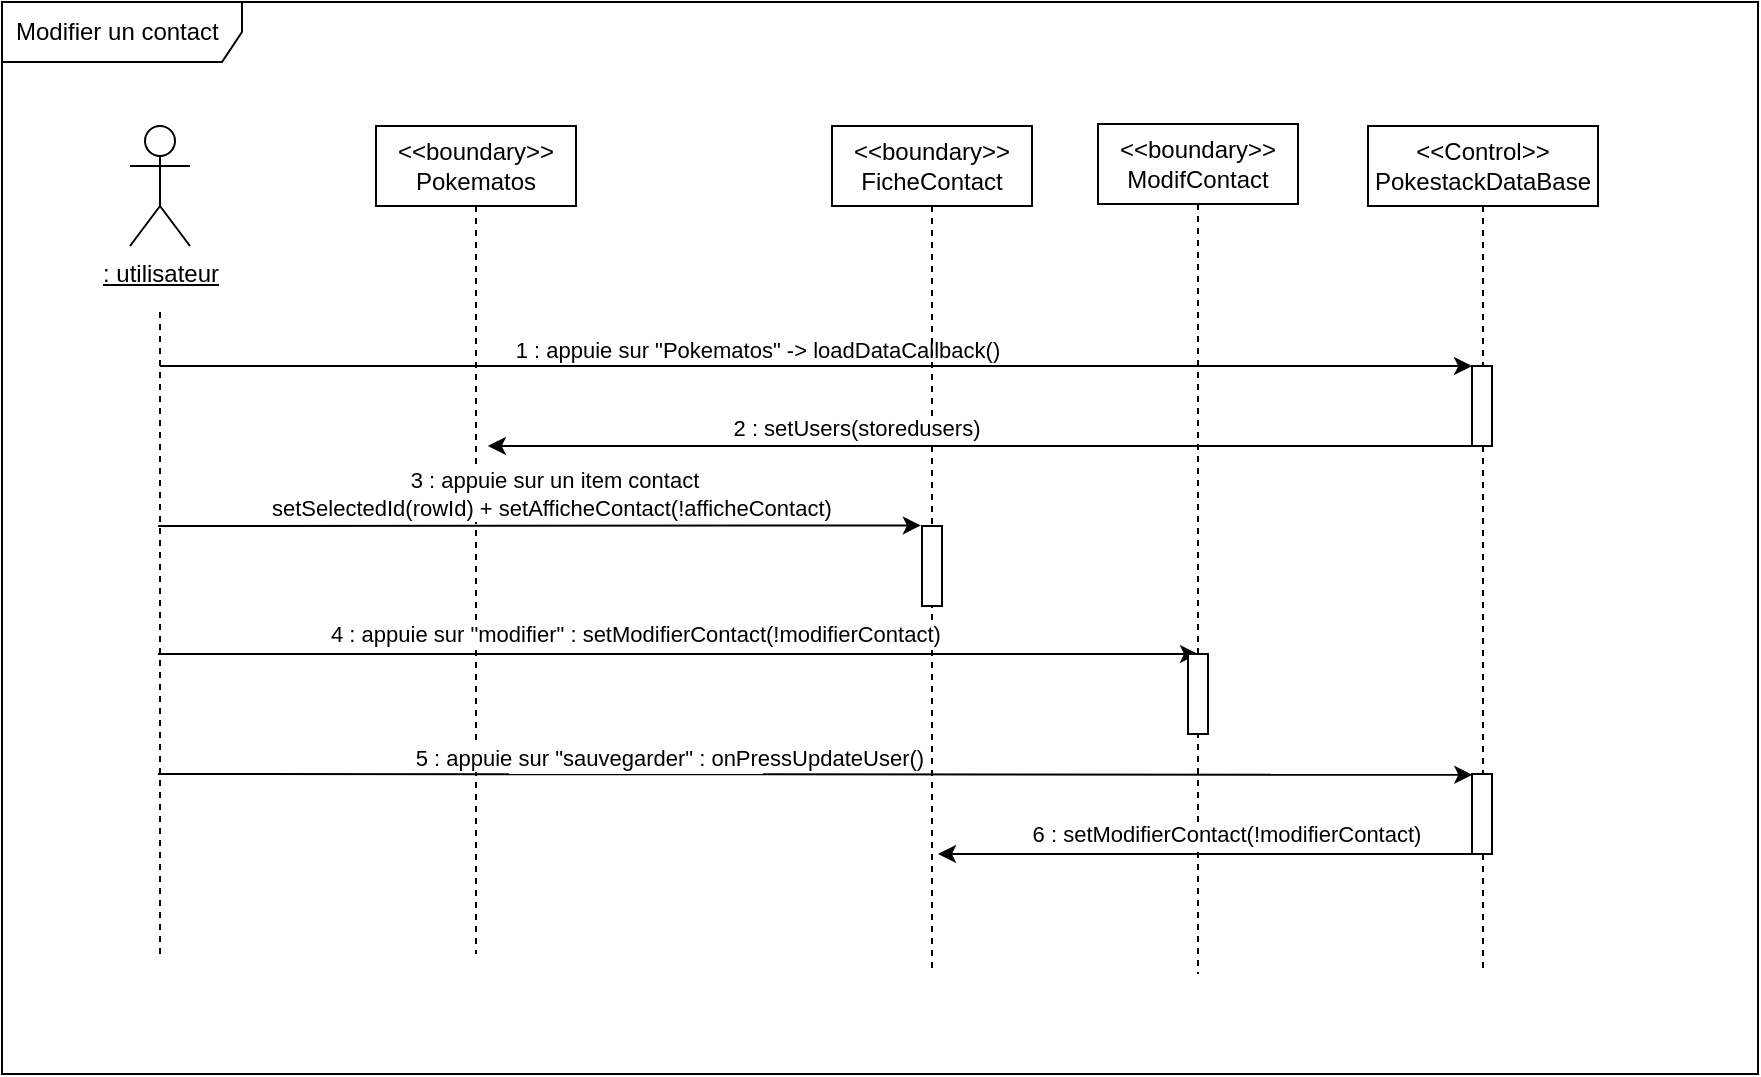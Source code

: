 <mxfile>
    <diagram id="RzKq9KF5NWwgLoKb3BY6" name="Page-1">
        <mxGraphModel dx="289" dy="336" grid="1" gridSize="10" guides="1" tooltips="1" connect="1" arrows="1" fold="1" page="1" pageScale="1" pageWidth="1654" pageHeight="1169" math="0" shadow="0">
            <root>
                <mxCell id="0"/>
                <mxCell id="1" parent="0"/>
                <mxCell id="46" value="Modifier un contact" style="shape=umlFrame;whiteSpace=wrap;html=1;width=120;height=30;boundedLbl=1;verticalAlign=middle;align=left;spacingLeft=5;" parent="1" vertex="1">
                    <mxGeometry x="392" y="354" width="878" height="536" as="geometry"/>
                </mxCell>
                <mxCell id="2" value="&lt;u&gt;: utilisateur&lt;/u&gt;" style="shape=umlActor;verticalLabelPosition=bottom;verticalAlign=top;html=1;" parent="1" vertex="1">
                    <mxGeometry x="456" y="416" width="30" height="60" as="geometry"/>
                </mxCell>
                <mxCell id="3" value="&amp;lt;&amp;lt;boundary&amp;gt;&amp;gt;&lt;br&gt;Pokematos" style="shape=umlLifeline;perimeter=lifelinePerimeter;whiteSpace=wrap;html=1;container=1;collapsible=0;recursiveResize=0;outlineConnect=0;" parent="1" vertex="1">
                    <mxGeometry x="579" y="416" width="100" height="414" as="geometry"/>
                </mxCell>
                <mxCell id="12" value="" style="endArrow=none;dashed=1;html=1;exitX=0.09;exitY=0.888;exitDx=0;exitDy=0;exitPerimeter=0;" parent="1" edge="1" source="46">
                    <mxGeometry width="50" height="50" relative="1" as="geometry">
                        <mxPoint x="471" y="754" as="sourcePoint"/>
                        <mxPoint x="471" y="506" as="targetPoint"/>
                    </mxGeometry>
                </mxCell>
                <mxCell id="13" value="" style="endArrow=classic;html=1;entryX=0.004;entryY=0.001;entryDx=0;entryDy=0;entryPerimeter=0;" parent="1" target="58" edge="1">
                    <mxGeometry width="50" height="50" relative="1" as="geometry">
                        <mxPoint x="471" y="536" as="sourcePoint"/>
                        <mxPoint x="572" y="536" as="targetPoint"/>
                    </mxGeometry>
                </mxCell>
                <mxCell id="14" value="1 : appuie sur &quot;Pokematos&quot; -&amp;gt; loadDataCallback()&amp;nbsp;" style="edgeLabel;html=1;align=center;verticalAlign=middle;resizable=0;points=[];" parent="13" vertex="1" connectable="0">
                    <mxGeometry x="-0.59" y="-1" relative="1" as="geometry">
                        <mxPoint x="165" y="-9" as="offset"/>
                    </mxGeometry>
                </mxCell>
                <mxCell id="15" value="&amp;lt;&amp;lt;Control&amp;gt;&amp;gt;&lt;br&gt;PokestackDataBase" style="shape=umlLifeline;perimeter=lifelinePerimeter;whiteSpace=wrap;html=1;container=1;collapsible=0;recursiveResize=0;outlineConnect=0;" parent="1" vertex="1">
                    <mxGeometry x="1075" y="416" width="115" height="424" as="geometry"/>
                </mxCell>
                <mxCell id="16" value="" style="html=1;points=[];perimeter=orthogonalPerimeter;" parent="15" vertex="1">
                    <mxGeometry x="52" y="324" width="10" height="40" as="geometry"/>
                </mxCell>
                <mxCell id="58" value="" style="html=1;points=[];perimeter=orthogonalPerimeter;" parent="15" vertex="1">
                    <mxGeometry x="52" y="120" width="10" height="40" as="geometry"/>
                </mxCell>
                <mxCell id="48" value="&amp;lt;&amp;lt;boundary&amp;gt;&amp;gt;&lt;br&gt;FicheContact" style="shape=umlLifeline;perimeter=lifelinePerimeter;whiteSpace=wrap;html=1;container=1;collapsible=0;recursiveResize=0;outlineConnect=0;" parent="1" vertex="1">
                    <mxGeometry x="807" y="416" width="100" height="424" as="geometry"/>
                </mxCell>
                <mxCell id="49" value="" style="html=1;points=[];perimeter=orthogonalPerimeter;" parent="48" vertex="1">
                    <mxGeometry x="45" y="200" width="10" height="40" as="geometry"/>
                </mxCell>
                <mxCell id="59" value="" style="endArrow=classic;html=1;exitX=-0.008;exitY=1;exitDx=0;exitDy=0;exitPerimeter=0;entryX=1.092;entryY=0;entryDx=0;entryDy=0;entryPerimeter=0;" parent="1" source="58" edge="1">
                    <mxGeometry width="50" height="50" relative="1" as="geometry">
                        <mxPoint x="690" y="560" as="sourcePoint"/>
                        <mxPoint x="634.92" y="576" as="targetPoint"/>
                    </mxGeometry>
                </mxCell>
                <mxCell id="60" value="2 : setUsers(storedusers)" style="edgeLabel;html=1;align=center;verticalAlign=middle;resizable=0;points=[];" parent="59" vertex="1" connectable="0">
                    <mxGeometry x="0.252" y="-2" relative="1" as="geometry">
                        <mxPoint y="-7" as="offset"/>
                    </mxGeometry>
                </mxCell>
                <mxCell id="61" value="" style="endArrow=classic;html=1;entryX=-0.056;entryY=-0.007;entryDx=0;entryDy=0;entryPerimeter=0;" edge="1" parent="1" target="49">
                    <mxGeometry width="50" height="50" relative="1" as="geometry">
                        <mxPoint x="470" y="616" as="sourcePoint"/>
                        <mxPoint x="730" y="620" as="targetPoint"/>
                    </mxGeometry>
                </mxCell>
                <mxCell id="63" value="3 : appuie sur un item contact &lt;br&gt;setSelectedId(rowId) + setAfficheContact(!afficheContact)&amp;nbsp;" style="edgeLabel;html=1;align=center;verticalAlign=middle;resizable=0;points=[];" vertex="1" connectable="0" parent="61">
                    <mxGeometry x="0.038" y="-1" relative="1" as="geometry">
                        <mxPoint y="-17" as="offset"/>
                    </mxGeometry>
                </mxCell>
                <mxCell id="64" value="" style="endArrow=classic;html=1;entryX=0.5;entryY=0;entryDx=0;entryDy=0;entryPerimeter=0;" edge="1" parent="1" target="66">
                    <mxGeometry width="50" height="50" relative="1" as="geometry">
                        <mxPoint x="470" y="680" as="sourcePoint"/>
                        <mxPoint x="550" y="690" as="targetPoint"/>
                    </mxGeometry>
                </mxCell>
                <mxCell id="67" value="4 : appuie sur &quot;modifier&quot; : setModifierContact(!modifierContact)&amp;nbsp;" style="edgeLabel;html=1;align=center;verticalAlign=middle;resizable=0;points=[];" vertex="1" connectable="0" parent="64">
                    <mxGeometry x="-0.496" y="-1" relative="1" as="geometry">
                        <mxPoint x="109" y="-11" as="offset"/>
                    </mxGeometry>
                </mxCell>
                <mxCell id="65" value="&amp;lt;&amp;lt;boundary&amp;gt;&amp;gt;&lt;br&gt;ModifContact" style="shape=umlLifeline;perimeter=lifelinePerimeter;whiteSpace=wrap;html=1;container=1;collapsible=0;recursiveResize=0;outlineConnect=0;" vertex="1" parent="1">
                    <mxGeometry x="940" y="415" width="100" height="425" as="geometry"/>
                </mxCell>
                <mxCell id="66" value="" style="html=1;points=[];perimeter=orthogonalPerimeter;" vertex="1" parent="65">
                    <mxGeometry x="45" y="265" width="10" height="40" as="geometry"/>
                </mxCell>
                <mxCell id="70" value="" style="endArrow=classic;html=1;exitX=0;exitY=1;exitDx=0;exitDy=0;exitPerimeter=0;" edge="1" parent="65">
                    <mxGeometry width="50" height="50" relative="1" as="geometry">
                        <mxPoint x="187.0" y="365" as="sourcePoint"/>
                        <mxPoint x="-80" y="365" as="targetPoint"/>
                    </mxGeometry>
                </mxCell>
                <mxCell id="71" value="6 : setModifierContact(!modifierContact)" style="edgeLabel;html=1;align=center;verticalAlign=middle;resizable=0;points=[];" vertex="1" connectable="0" parent="70">
                    <mxGeometry x="0.764" relative="1" as="geometry">
                        <mxPoint x="112" y="-10" as="offset"/>
                    </mxGeometry>
                </mxCell>
                <mxCell id="68" value="" style="endArrow=classic;html=1;entryX=0.015;entryY=0.01;entryDx=0;entryDy=0;entryPerimeter=0;" edge="1" parent="1" target="16">
                    <mxGeometry width="50" height="50" relative="1" as="geometry">
                        <mxPoint x="470" y="740" as="sourcePoint"/>
                        <mxPoint x="1005.01" y="740.08" as="targetPoint"/>
                    </mxGeometry>
                </mxCell>
                <mxCell id="69" value="&lt;font style=&quot;font-size: 11px&quot;&gt;5 : appuie sur &quot;sauvegarder&quot; : onPressUpdateUser()&amp;nbsp;&lt;/font&gt;" style="edgeLabel;html=1;align=center;verticalAlign=middle;resizable=0;points=[];" vertex="1" connectable="0" parent="68">
                    <mxGeometry x="-0.59" y="-1" relative="1" as="geometry">
                        <mxPoint x="122" y="-9" as="offset"/>
                    </mxGeometry>
                </mxCell>
            </root>
        </mxGraphModel>
    </diagram>
</mxfile>